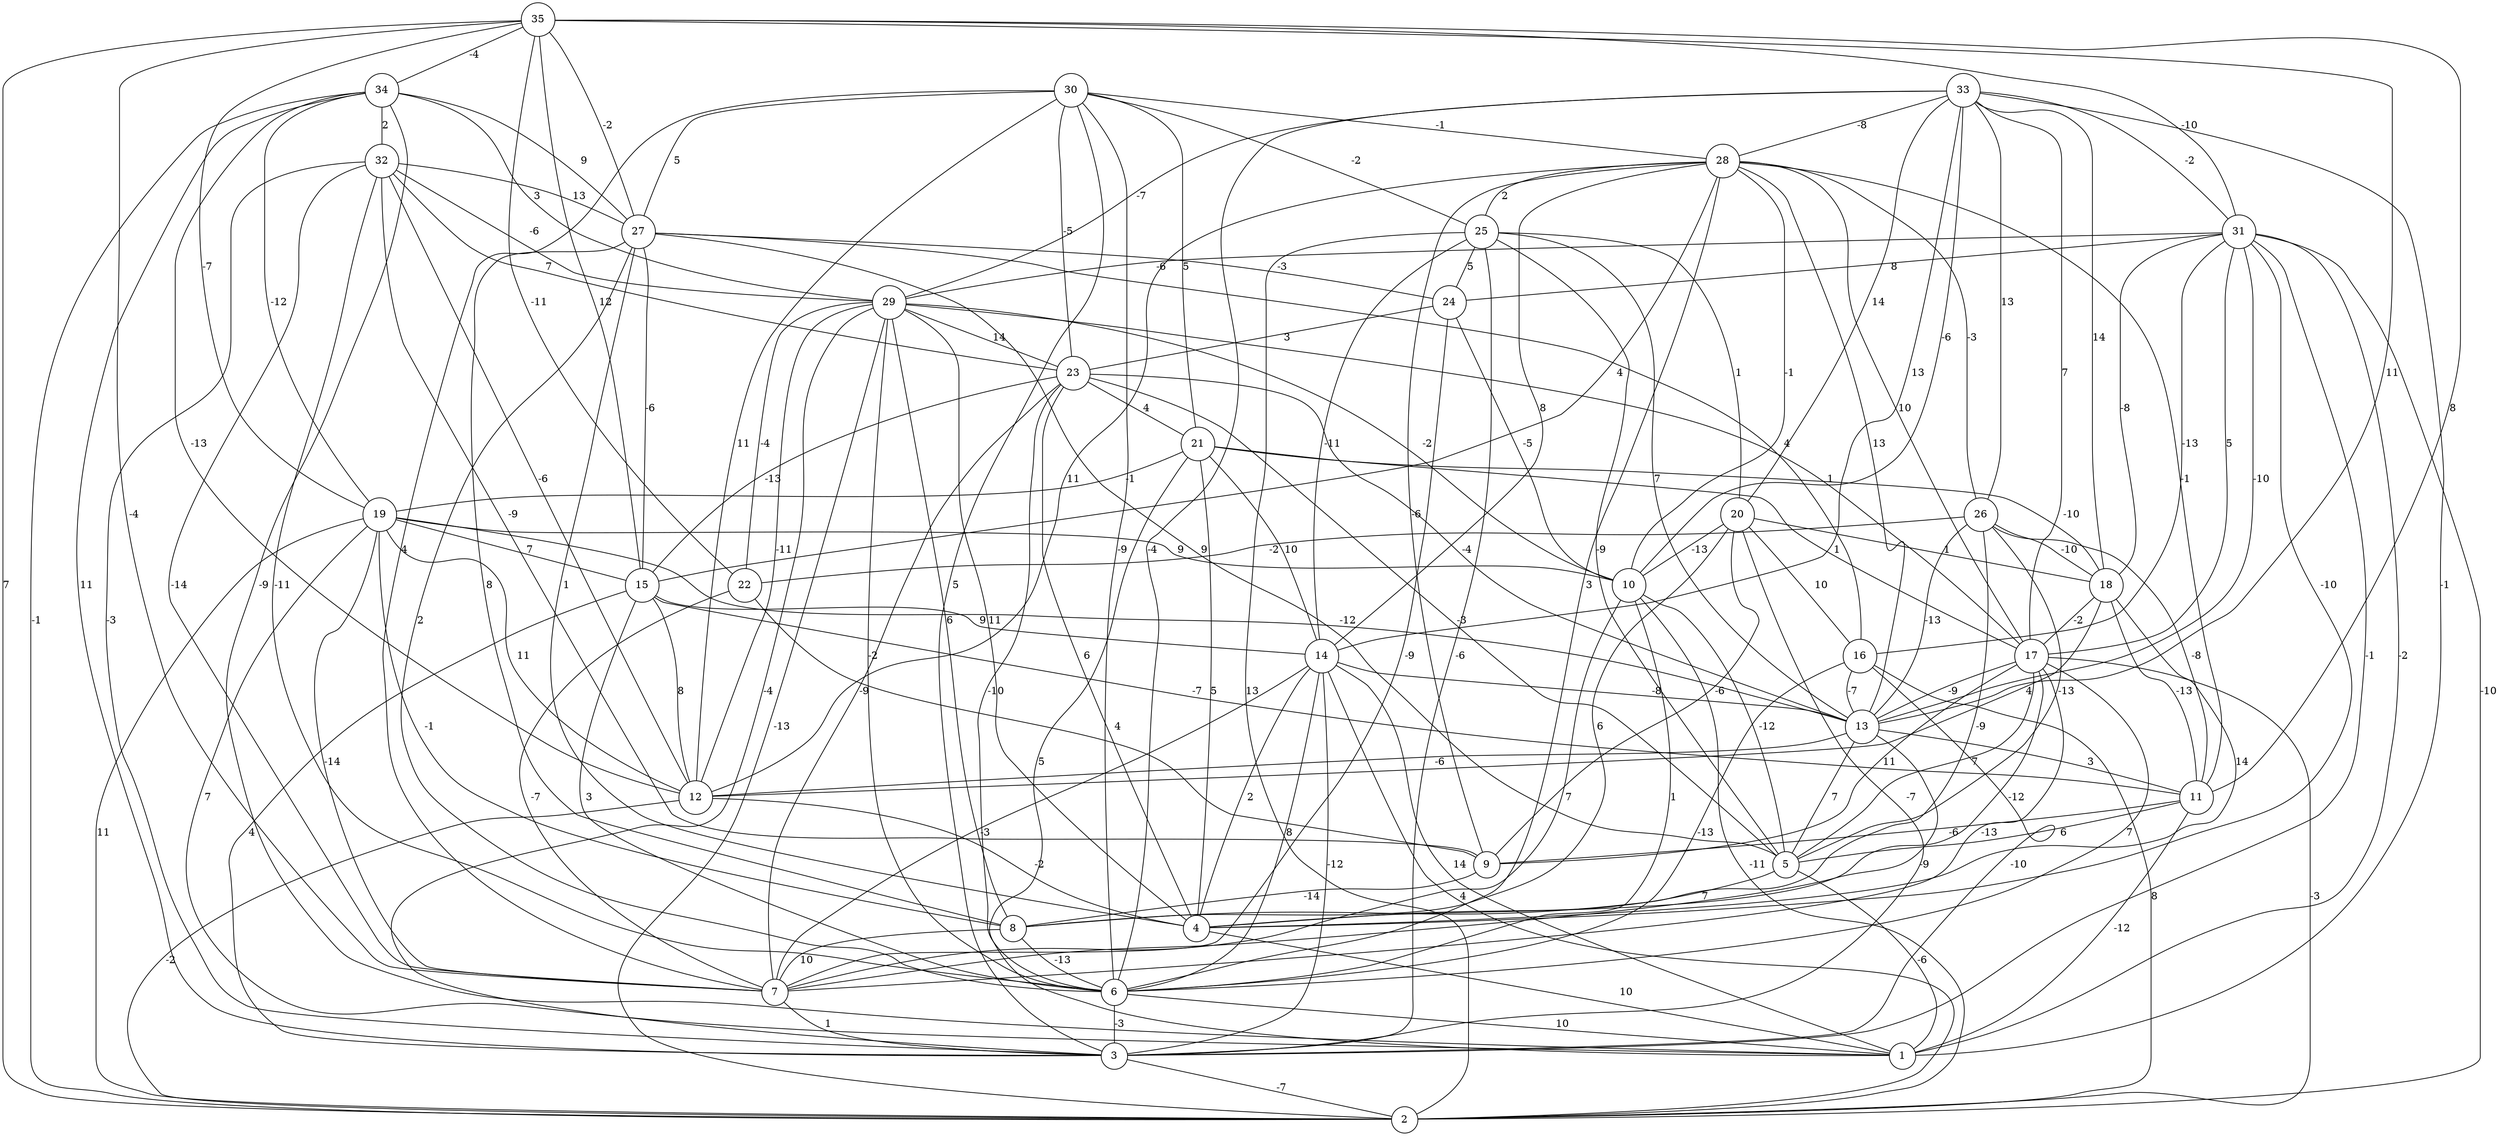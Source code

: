graph { 
	 fontname="Helvetica,Arial,sans-serif" 
	 node [shape = circle]; 
	 35 -- 2 [label = "7"];
	 35 -- 7 [label = "-4"];
	 35 -- 11 [label = "8"];
	 35 -- 13 [label = "11"];
	 35 -- 15 [label = "12"];
	 35 -- 19 [label = "-7"];
	 35 -- 22 [label = "-11"];
	 35 -- 27 [label = "-2"];
	 35 -- 31 [label = "-10"];
	 35 -- 34 [label = "-4"];
	 34 -- 1 [label = "-9"];
	 34 -- 2 [label = "-1"];
	 34 -- 3 [label = "11"];
	 34 -- 12 [label = "-13"];
	 34 -- 19 [label = "-12"];
	 34 -- 27 [label = "9"];
	 34 -- 29 [label = "3"];
	 34 -- 32 [label = "2"];
	 33 -- 1 [label = "-1"];
	 33 -- 6 [label = "-4"];
	 33 -- 10 [label = "-6"];
	 33 -- 14 [label = "13"];
	 33 -- 17 [label = "7"];
	 33 -- 18 [label = "14"];
	 33 -- 20 [label = "14"];
	 33 -- 26 [label = "13"];
	 33 -- 28 [label = "-8"];
	 33 -- 29 [label = "-7"];
	 33 -- 31 [label = "-2"];
	 32 -- 3 [label = "-3"];
	 32 -- 6 [label = "-11"];
	 32 -- 7 [label = "-14"];
	 32 -- 9 [label = "-9"];
	 32 -- 12 [label = "-6"];
	 32 -- 23 [label = "7"];
	 32 -- 27 [label = "13"];
	 32 -- 29 [label = "-6"];
	 31 -- 1 [label = "-2"];
	 31 -- 2 [label = "-10"];
	 31 -- 3 [label = "-1"];
	 31 -- 4 [label = "-10"];
	 31 -- 13 [label = "-10"];
	 31 -- 16 [label = "-13"];
	 31 -- 17 [label = "5"];
	 31 -- 18 [label = "-8"];
	 31 -- 24 [label = "8"];
	 31 -- 29 [label = "-6"];
	 30 -- 3 [label = "5"];
	 30 -- 6 [label = "-9"];
	 30 -- 7 [label = "4"];
	 30 -- 12 [label = "11"];
	 30 -- 21 [label = "5"];
	 30 -- 23 [label = "-5"];
	 30 -- 25 [label = "-2"];
	 30 -- 27 [label = "5"];
	 30 -- 28 [label = "-1"];
	 29 -- 2 [label = "-13"];
	 29 -- 3 [label = "-4"];
	 29 -- 4 [label = "11"];
	 29 -- 6 [label = "-2"];
	 29 -- 8 [label = "6"];
	 29 -- 10 [label = "-2"];
	 29 -- 12 [label = "-11"];
	 29 -- 17 [label = "1"];
	 29 -- 22 [label = "-4"];
	 29 -- 23 [label = "14"];
	 28 -- 6 [label = "3"];
	 28 -- 9 [label = "-6"];
	 28 -- 10 [label = "-1"];
	 28 -- 11 [label = "-1"];
	 28 -- 12 [label = "11"];
	 28 -- 13 [label = "13"];
	 28 -- 14 [label = "8"];
	 28 -- 15 [label = "4"];
	 28 -- 17 [label = "10"];
	 28 -- 25 [label = "2"];
	 28 -- 26 [label = "-3"];
	 27 -- 4 [label = "1"];
	 27 -- 5 [label = "9"];
	 27 -- 6 [label = "2"];
	 27 -- 8 [label = "8"];
	 27 -- 15 [label = "-6"];
	 27 -- 16 [label = "4"];
	 27 -- 24 [label = "-3"];
	 26 -- 5 [label = "-13"];
	 26 -- 8 [label = "-9"];
	 26 -- 11 [label = "-8"];
	 26 -- 13 [label = "-13"];
	 26 -- 18 [label = "-10"];
	 26 -- 22 [label = "-2"];
	 25 -- 2 [label = "13"];
	 25 -- 3 [label = "-6"];
	 25 -- 5 [label = "-9"];
	 25 -- 13 [label = "7"];
	 25 -- 14 [label = "-11"];
	 25 -- 20 [label = "1"];
	 25 -- 24 [label = "5"];
	 24 -- 7 [label = "-9"];
	 24 -- 10 [label = "-5"];
	 24 -- 23 [label = "3"];
	 23 -- 4 [label = "6"];
	 23 -- 5 [label = "-3"];
	 23 -- 6 [label = "-10"];
	 23 -- 7 [label = "-9"];
	 23 -- 13 [label = "-4"];
	 23 -- 15 [label = "-13"];
	 23 -- 21 [label = "4"];
	 22 -- 7 [label = "-7"];
	 22 -- 9 [label = "4"];
	 21 -- 1 [label = "5"];
	 21 -- 4 [label = "5"];
	 21 -- 14 [label = "10"];
	 21 -- 17 [label = "1"];
	 21 -- 18 [label = "-10"];
	 21 -- 19 [label = "-1"];
	 20 -- 3 [label = "-7"];
	 20 -- 8 [label = "6"];
	 20 -- 9 [label = "-6"];
	 20 -- 10 [label = "-13"];
	 20 -- 16 [label = "10"];
	 20 -- 18 [label = "1"];
	 19 -- 1 [label = "7"];
	 19 -- 2 [label = "11"];
	 19 -- 7 [label = "-14"];
	 19 -- 8 [label = "-1"];
	 19 -- 10 [label = "9"];
	 19 -- 12 [label = "11"];
	 19 -- 13 [label = "-12"];
	 19 -- 15 [label = "7"];
	 18 -- 4 [label = "14"];
	 18 -- 11 [label = "-13"];
	 18 -- 12 [label = "4"];
	 18 -- 17 [label = "-2"];
	 17 -- 2 [label = "-3"];
	 17 -- 4 [label = "-12"];
	 17 -- 5 [label = "7"];
	 17 -- 6 [label = "7"];
	 17 -- 7 [label = "-13"];
	 17 -- 9 [label = "11"];
	 17 -- 13 [label = "-9"];
	 16 -- 2 [label = "8"];
	 16 -- 3 [label = "-10"];
	 16 -- 6 [label = "-13"];
	 16 -- 13 [label = "-7"];
	 15 -- 3 [label = "4"];
	 15 -- 6 [label = "3"];
	 15 -- 11 [label = "-7"];
	 15 -- 12 [label = "8"];
	 15 -- 14 [label = "9"];
	 14 -- 1 [label = "14"];
	 14 -- 2 [label = "4"];
	 14 -- 3 [label = "-12"];
	 14 -- 4 [label = "2"];
	 14 -- 6 [label = "8"];
	 14 -- 7 [label = "-3"];
	 14 -- 13 [label = "-8"];
	 13 -- 5 [label = "7"];
	 13 -- 7 [label = "-9"];
	 13 -- 11 [label = "3"];
	 13 -- 12 [label = "-6"];
	 12 -- 2 [label = "-2"];
	 12 -- 4 [label = "-2"];
	 11 -- 1 [label = "-12"];
	 11 -- 5 [label = "6"];
	 11 -- 9 [label = "-6"];
	 10 -- 2 [label = "-11"];
	 10 -- 5 [label = "-12"];
	 10 -- 6 [label = "1"];
	 10 -- 7 [label = "7"];
	 9 -- 8 [label = "-14"];
	 8 -- 6 [label = "-13"];
	 8 -- 7 [label = "10"];
	 7 -- 3 [label = "1"];
	 6 -- 1 [label = "10"];
	 6 -- 3 [label = "-3"];
	 5 -- 1 [label = "-6"];
	 5 -- 4 [label = "7"];
	 4 -- 1 [label = "10"];
	 3 -- 2 [label = "-7"];
	 1;
	 2;
	 3;
	 4;
	 5;
	 6;
	 7;
	 8;
	 9;
	 10;
	 11;
	 12;
	 13;
	 14;
	 15;
	 16;
	 17;
	 18;
	 19;
	 20;
	 21;
	 22;
	 23;
	 24;
	 25;
	 26;
	 27;
	 28;
	 29;
	 30;
	 31;
	 32;
	 33;
	 34;
	 35;
}
